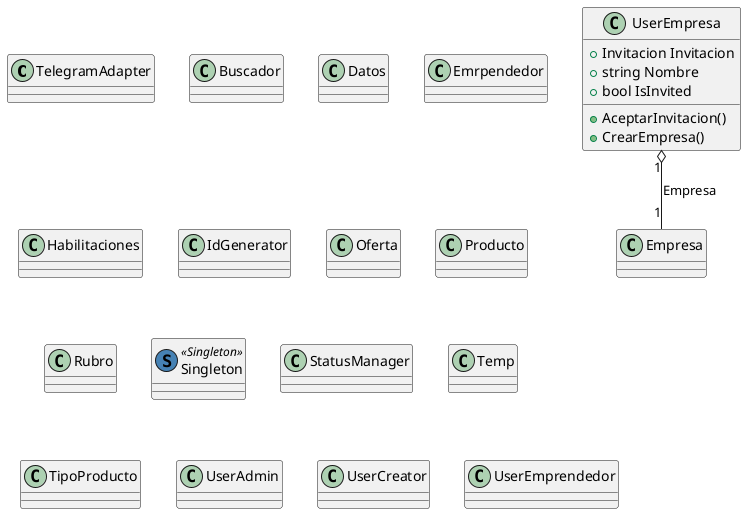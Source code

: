 @startuml

class TelegramAdapter

class Buscador

class Datos

class Emrpendedor

class Empresa

class Habilitaciones

class IdGenerator

class Oferta

class Producto

class Rubro

class Singleton << (S, SteelBlue) Singleton >>

class StatusManager

class Temp

class TipoProducto

class UserAdmin

class UserCreator

class UserEmprendedor

class UserEmpresa


class UserEmpresa {
    + Invitacion Invitacion
    + string Nombre
    + bool IsInvited

    + AceptarInvitacion()
    + CrearEmpresa()
}


UserEmpresa "1" o-- "1" Empresa : Empresa

@enduml